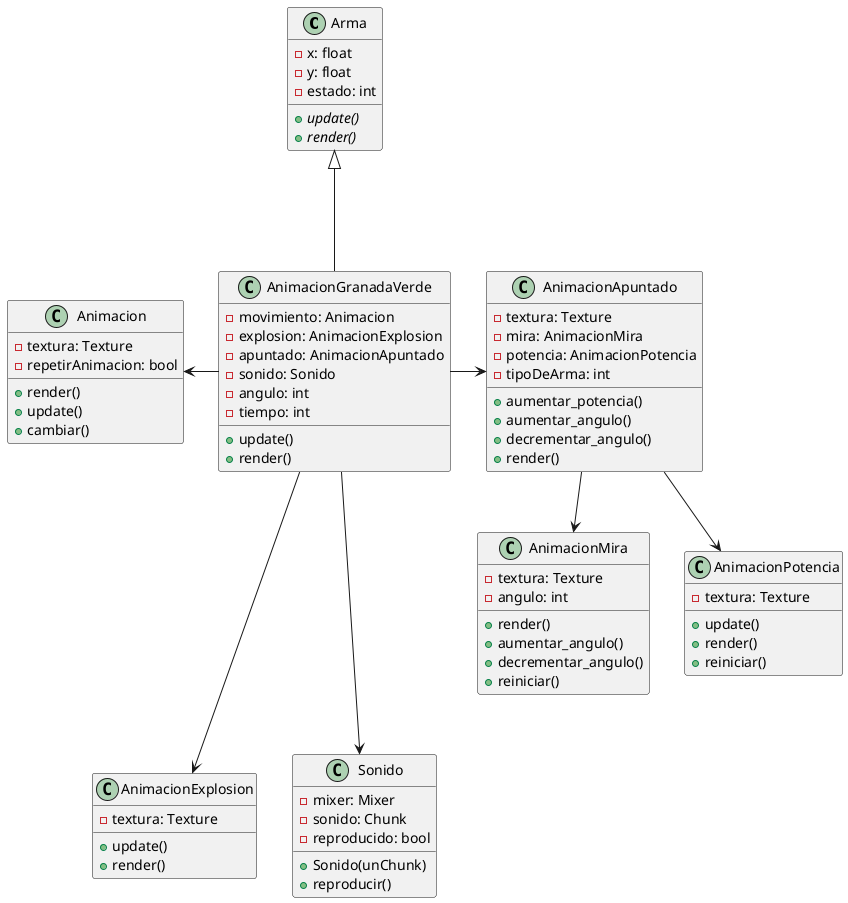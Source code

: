 @startuml
class Arma {
   -x: float
   -y: float
   -estado: int
   +{abstract}update()
   +{abstract}render()
}

class AnimacionGranadaVerde {
   -movimiento: Animacion
   -explosion: AnimacionExplosion
   -apuntado: AnimacionApuntado
   -sonido: Sonido
   -angulo: int
   -tiempo: int
   +update()
   +render()
}

class Animacion {
    -textura: Texture
    -repetirAnimacion: bool
    +render()
    +update()
    +cambiar()
}

class AnimacionExplosion {
   -textura: Texture
   +update()
   +render()
}

class AnimacionApuntado {
   -textura: Texture
   -mira: AnimacionMira
   -potencia: AnimacionPotencia
   -tipoDeArma: int
   +aumentar_potencia()
   +aumentar_angulo()
   +decrementar_angulo()
   +render()
}

class AnimacionMira {
   -textura: Texture
   -angulo: int
   +render()
   +aumentar_angulo()
   +decrementar_angulo()
   +reiniciar()
}

class AnimacionPotencia {
   -textura: Texture
   +update()
   +render()
   +reiniciar()
}

class Sonido {
   -mixer: Mixer
   -sonido: Chunk
   -reproducido: bool
   +Sonido(unChunk)
   +reproducir()
}

AnimacionGranadaVerde --up-|> Arma
AnimacionGranadaVerde --left-> Animacion
AnimacionGranadaVerde --down-> AnimacionExplosion
AnimacionGranadaVerde --right-> AnimacionApuntado
AnimacionGranadaVerde --down-> Sonido 

AnimacionApuntado--down> AnimacionMira
AnimacionApuntado--down> AnimacionPotencia
@enduml
